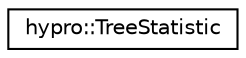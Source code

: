 digraph "Graphical Class Hierarchy"
{
  edge [fontname="Helvetica",fontsize="10",labelfontname="Helvetica",labelfontsize="10"];
  node [fontname="Helvetica",fontsize="10",shape=record];
  rankdir="LR";
  Node1 [label="hypro::TreeStatistic",height=0.2,width=0.4,color="black", fillcolor="white", style="filled",URL="$structhypro_1_1TreeStatistic.html"];
}
